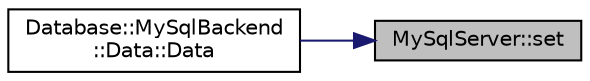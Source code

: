 digraph "MySqlServer::set"
{
 // LATEX_PDF_SIZE
  edge [fontname="Helvetica",fontsize="10",labelfontname="Helvetica",labelfontsize="10"];
  node [fontname="Helvetica",fontsize="10",shape=record];
  rankdir="RL";
  Node1 [label="MySqlServer::set",height=0.2,width=0.4,color="black", fillcolor="grey75", style="filled", fontcolor="black",tooltip=" "];
  Node1 -> Node2 [dir="back",color="midnightblue",fontsize="10",style="solid",fontname="Helvetica"];
  Node2 [label="Database::MySqlBackend\l::Data::Data",height=0.2,width=0.4,color="black", fillcolor="white", style="filled",URL="$struct_database_1_1_my_sql_backend_1_1_data.html#aaeefbbc7304a5dcad532450947a5e289",tooltip=" "];
}
